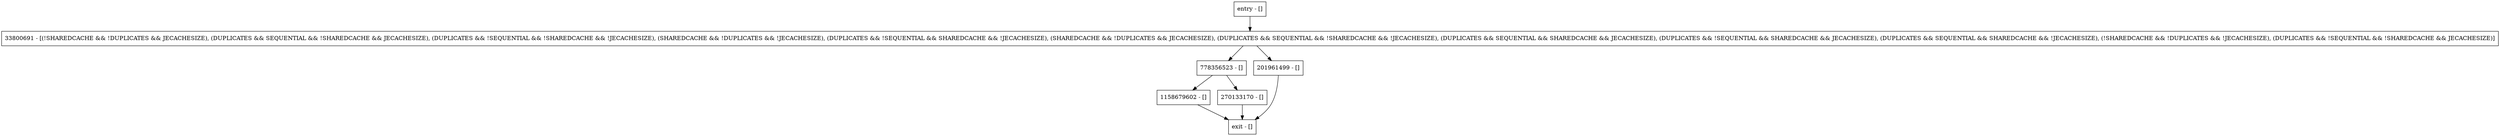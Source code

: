 digraph instantiateComparator {
node [shape=record];
entry [label="entry - []"];
exit [label="exit - []"];
33800691 [label="33800691 - [(!SHAREDCACHE && !DUPLICATES && JECACHESIZE), (DUPLICATES && SEQUENTIAL && !SHAREDCACHE && JECACHESIZE), (DUPLICATES && !SEQUENTIAL && !SHAREDCACHE && !JECACHESIZE), (SHAREDCACHE && !DUPLICATES && !JECACHESIZE), (DUPLICATES && !SEQUENTIAL && SHAREDCACHE && !JECACHESIZE), (SHAREDCACHE && !DUPLICATES && JECACHESIZE), (DUPLICATES && SEQUENTIAL && !SHAREDCACHE && !JECACHESIZE), (DUPLICATES && SEQUENTIAL && SHAREDCACHE && JECACHESIZE), (DUPLICATES && !SEQUENTIAL && SHAREDCACHE && JECACHESIZE), (DUPLICATES && SEQUENTIAL && SHAREDCACHE && !JECACHESIZE), (!SHAREDCACHE && !DUPLICATES && !JECACHESIZE), (DUPLICATES && !SEQUENTIAL && !SHAREDCACHE && JECACHESIZE)]"];
778356523 [label="778356523 - []"];
201961499 [label="201961499 - []"];
1158679602 [label="1158679602 - []"];
270133170 [label="270133170 - []"];
entry;
exit;
entry -> 33800691;
33800691 -> 778356523;
33800691 -> 201961499;
778356523 -> 1158679602;
778356523 -> 270133170;
201961499 -> exit;
1158679602 -> exit;
270133170 -> exit;
}
